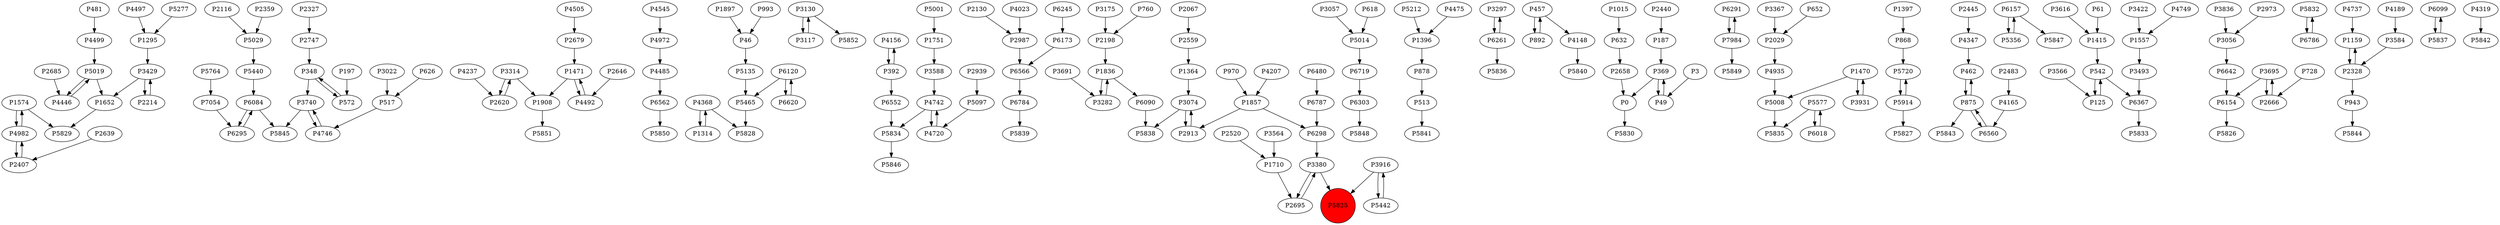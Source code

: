 digraph {
	P3429 -> P1652
	P348 -> P572
	P4497 -> P1295
	P3314 -> P1908
	P4545 -> P4972
	P517 -> P4746
	P2214 -> P3429
	P46 -> P5135
	P3130 -> P3117
	P6295 -> P6084
	P3429 -> P2214
	P4156 -> P392
	P2359 -> P5029
	P4746 -> P3740
	P6566 -> P6784
	P760 -> P2198
	P3057 -> P5014
	P572 -> P348
	P2695 -> P3380
	P513 -> P5841
	P3916 -> P5825
	P5834 -> P5846
	P3297 -> P6261
	P457 -> P892
	P3588 -> P4742
	P1471 -> P1908
	P4368 -> P1314
	P4742 -> P5834
	P3074 -> P5838
	P2646 -> P4492
	P1015 -> P632
	P6291 -> P7984
	P3074 -> P2913
	P392 -> P6552
	P4148 -> P5840
	P2520 -> P1710
	P5029 -> P5440
	P2327 -> P2747
	P6719 -> P6303
	P3367 -> P2029
	P3130 -> P5852
	P3117 -> P3130
	P2679 -> P1471
	P1397 -> P868
	P2445 -> P4347
	P2685 -> P4446
	P3691 -> P3282
	P1836 -> P3282
	P6157 -> P5356
	P542 -> P125
	P3740 -> P4746
	P2029 -> P4935
	P4165 -> P6560
	P618 -> P5014
	P4742 -> P4720
	P1857 -> P6298
	P1908 -> P5851
	P5001 -> P1751
	P2747 -> P348
	P1314 -> P4368
	P6562 -> P5850
	P5720 -> P5914
	P4492 -> P1471
	P1470 -> P5008
	P1574 -> P4982
	P3695 -> P6154
	P6552 -> P5834
	P4237 -> P2620
	P4499 -> P5019
	P5914 -> P5827
	P5832 -> P6786
	P4972 -> P4485
	P6018 -> P5577
	P197 -> P572
	P4505 -> P2679
	P970 -> P1857
	P3175 -> P2198
	P2987 -> P6566
	P1751 -> P3588
	P4737 -> P1159
	P3380 -> P2695
	P1415 -> P542
	P2130 -> P2987
	P2328 -> P1159
	P5465 -> P5828
	P0 -> P5830
	P6480 -> P6787
	P6120 -> P5465
	P1652 -> P5829
	P4935 -> P5008
	P1159 -> P2328
	P6303 -> P5848
	P6245 -> P6173
	P5019 -> P1652
	P3916 -> P5442
	P652 -> P2029
	P1897 -> P46
	P943 -> P5844
	P868 -> P5720
	P993 -> P46
	P3931 -> P1470
	P5014 -> P6719
	P4485 -> P6562
	P1857 -> P2913
	P369 -> P0
	P5212 -> P1396
	P5356 -> P6157
	P3836 -> P3056
	P7054 -> P6295
	P481 -> P4499
	P5577 -> P5835
	P6261 -> P5836
	P5442 -> P3916
	P3022 -> P517
	P6642 -> P6154
	P2973 -> P3056
	P2440 -> P187
	P3056 -> P6642
	P3616 -> P1415
	P4982 -> P1574
	P728 -> P2666
	P369 -> P49
	P3584 -> P2328
	P2639 -> P2407
	P1295 -> P3429
	P5577 -> P6018
	P4189 -> P3584
	P2939 -> P5097
	P626 -> P517
	P1470 -> P3931
	P6154 -> P5826
	P6261 -> P3297
	P1471 -> P4492
	P3564 -> P1710
	P875 -> P462
	P6298 -> P3380
	P2658 -> P0
	P1574 -> P5829
	P3566 -> P125
	P6084 -> P5845
	P7984 -> P5849
	P2666 -> P3695
	P6367 -> P5833
	P632 -> P2658
	P2116 -> P5029
	P7984 -> P6291
	P5135 -> P5465
	P6173 -> P6566
	P6099 -> P5837
	P2067 -> P2559
	P5097 -> P4720
	P892 -> P457
	P3695 -> P2666
	P6084 -> P6295
	P3422 -> P1557
	P3493 -> P6367
	P5440 -> P6084
	P5008 -> P5835
	P49 -> P369
	P6786 -> P5832
	P1364 -> P3074
	P125 -> P542
	P3282 -> P1836
	P5019 -> P4446
	P2328 -> P943
	P6157 -> P5847
	P6560 -> P875
	P4446 -> P5019
	P3314 -> P2620
	P4319 -> P5842
	P2620 -> P3314
	P6090 -> P5838
	P5914 -> P5720
	P61 -> P1415
	P1710 -> P2695
	P4720 -> P4742
	P4982 -> P2407
	P2198 -> P1836
	P6120 -> P6620
	P875 -> P6560
	P542 -> P6367
	P5837 -> P6099
	P3380 -> P5825
	P4749 -> P1557
	P6787 -> P6298
	P4368 -> P5828
	P875 -> P5843
	P4023 -> P2987
	P5277 -> P1295
	P3 -> P49
	P1557 -> P3493
	P392 -> P4156
	P6620 -> P6120
	P2559 -> P1364
	P878 -> P513
	P3740 -> P5845
	P4347 -> P462
	P2483 -> P4165
	P462 -> P875
	P348 -> P3740
	P6784 -> P5839
	P1836 -> P6090
	P2407 -> P4982
	P187 -> P369
	P4207 -> P1857
	P4475 -> P1396
	P5764 -> P7054
	P1396 -> P878
	P2913 -> P3074
	P457 -> P4148
	P5825 [shape=circle]
	P5825 [style=filled]
	P5825 [fillcolor=red]
}